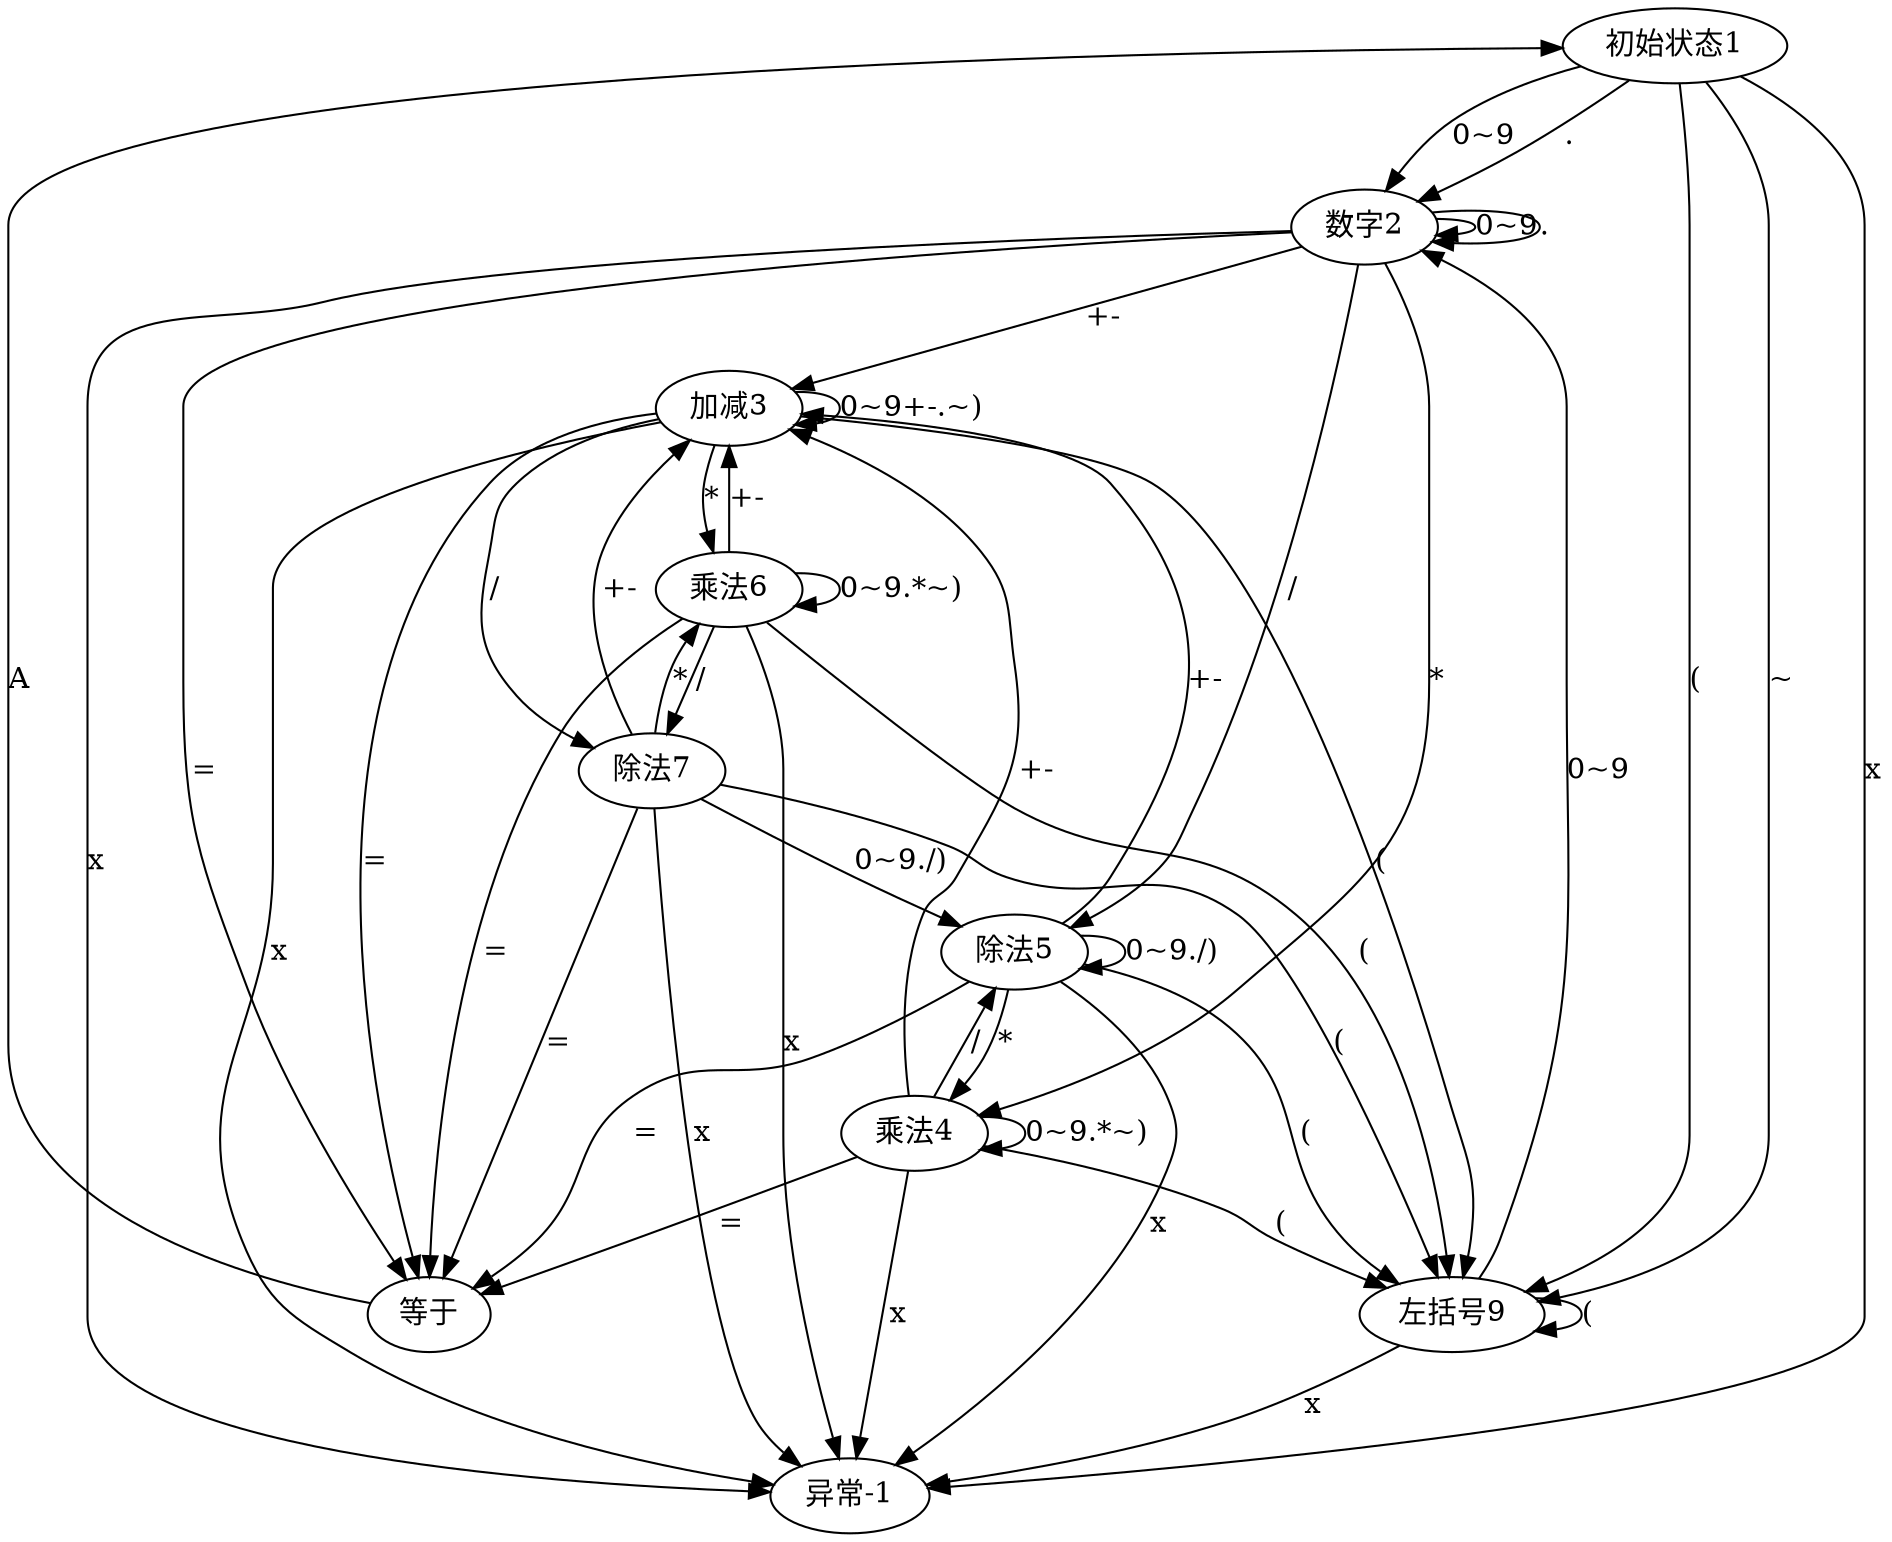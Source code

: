 digraph G{
初始状态1->数字2[label="0~9"]
初始状态1->左括号9[label="("]
初始状态1->左括号9[label="~"]
初始状态1->数字2[label="."]
初始状态1->"异常-1"[label="x"]

数字2->数字2[label="0~9"]
数字2->加减3[label="+-"]
数字2->乘法4[label="*"]
数字2->除法5[label="/"]
数字2->数字2[label="."]
数字2->等于[label="="]
数字2->"异常-1"[label="x"]

加减3->加减3[label="0~9+-.~)"]
加减3->乘法6[label="*"]
加减3->除法7[label="/"]
加减3->等于[label="="]
加减3->左括号9[label="("]
加减3->"异常-1"[label="x"]

乘法4->乘法4[label="0~9.*~)"]
乘法4->加减3[label="+-"]
乘法4->除法5[label="/"]
乘法4->等于[label="="]
乘法4->左括号9[label="("]
乘法4->"异常-1"[label="x"]

除法5->除法5[label="0~9./)"]
除法5->加减3[label="+-"]
除法5->乘法4[label="*"]
除法5->等于[label="="]
除法5->左括号9[label="("]
除法5->"异常-1"[label="x"]

乘法6->乘法6[label="0~9.*~)"]
乘法6->加减3[label="+-"]
乘法6->除法7[label="/"]
乘法6->等于[label="="]
乘法6->左括号9[label="("]
乘法6->"异常-1"[label="x"]

除法7->除法5[label="0~9./)"]
除法7->加减3[label="+-"]
除法7->乘法6[label="*"]
除法7->等于[label="="]
除法7->左括号9[label="("]
除法7->"异常-1"[label="x"]

左括号9->数字2[label="0~9"]
左括号9->左括号9[label="("]
左括号9->"异常-1"[label="x"]

等于->初始状态1[label="A"]
}